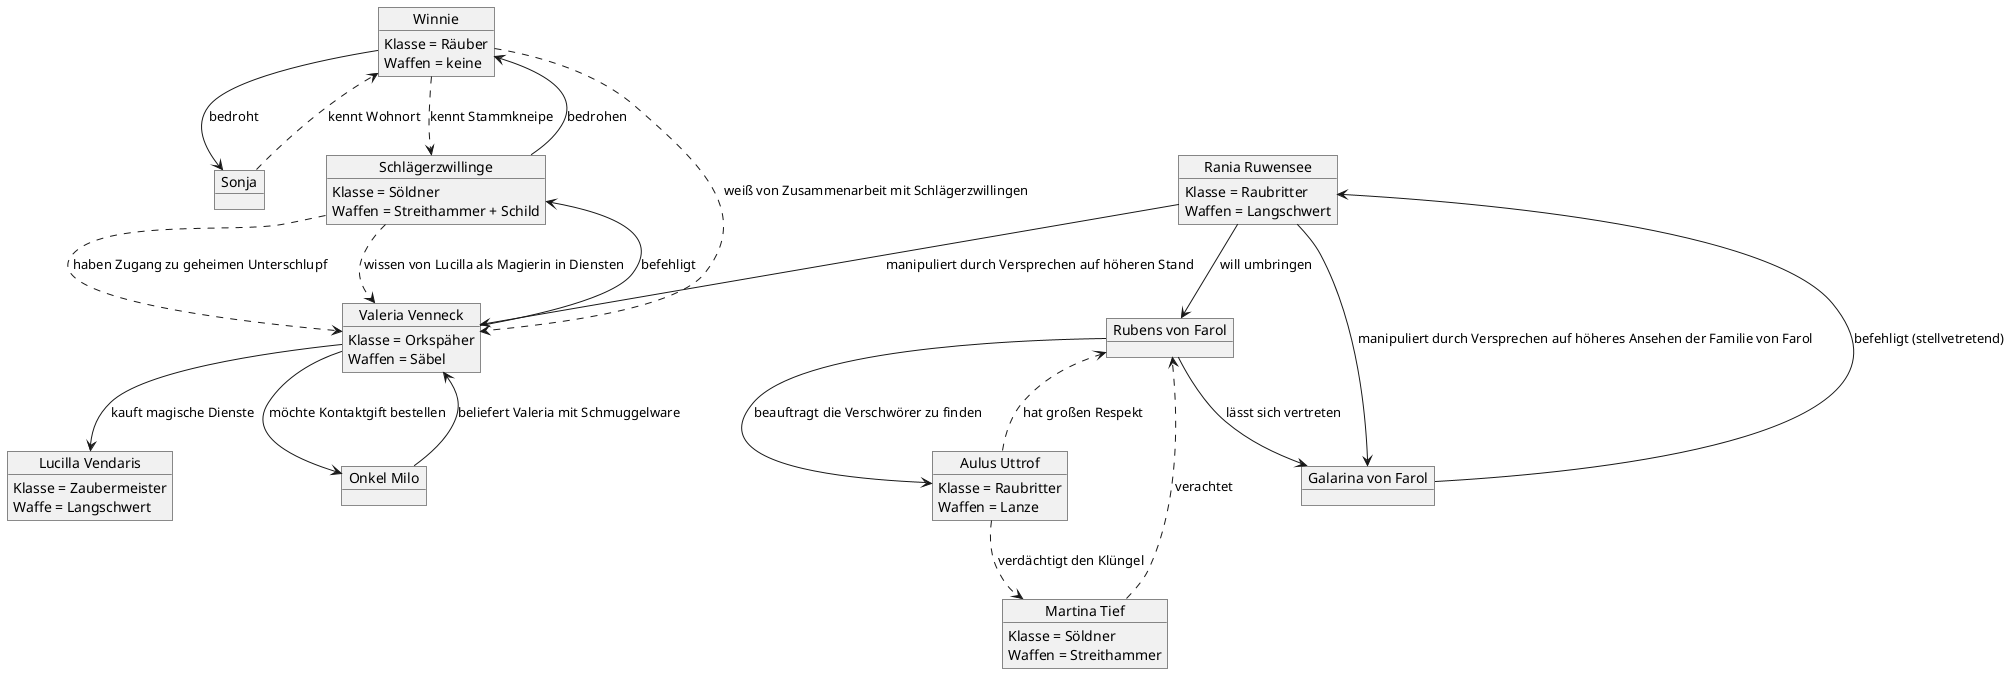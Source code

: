 @startuml
object Winnie {
    Klasse = Räuber
    Waffen = keine
}
object Sonja
object Schlägerzwillinge {
    Klasse = Söldner
    Waffen = Streithammer + Schild
}
object "Valeria Venneck" as Valeria {
    Klasse = Orkspäher
    Waffen = Säbel
}
object "Lucilla Vendaris" as Lucilla {
    Klasse = Zaubermeister
    Waffe = Langschwert
}
object "Rania Ruwensee" as Rania {
    Klasse = Raubritter
    Waffen = Langschwert
}
object "Rubens von Farol" as Rubens
object "Galarina von Farol" as Galarina
object "Onkel Milo" as Milo
object "Aulus Uttrof" as Aulus {
    Klasse = Raubritter
    Waffen = Lanze
}
object "Martina Tief" as Martina {
    Klasse = Söldner
    Waffen = Streithammer
}

Winnie --> Sonja : bedroht
Sonja ..> Winnie : kennt Wohnort
Schlägerzwillinge --> Winnie : bedrohen
Winnie ..> Schlägerzwillinge : kennt Stammkneipe
Winnie ..> Valeria : weiß von Zusammenarbeit mit Schlägerzwillingen
Valeria --> Schlägerzwillinge : befehligt
Schlägerzwillinge ..> Valeria : haben Zugang zu geheimen Unterschlupf
Schlägerzwillinge ..> Valeria : wissen von Lucilla als Magierin in Diensten
Valeria --> Lucilla : kauft magische Dienste
Rania --> Valeria : manipuliert durch Versprechen auf höheren Stand
Galarina --> Rania : befehligt (stellvetretend)
Rania --> Galarina : manipuliert durch Versprechen auf höheres Ansehen der Familie von Farol
Rubens --> Galarina : lässt sich vertreten
Rania --> Rubens : will umbringen
Milo --> Valeria : beliefert Valeria mit Schmuggelware
Valeria --> Milo : möchte Kontaktgift bestellen
Rubens --> Aulus : beauftragt die Verschwörer zu finden
Aulus ..> Rubens : hat großen Respekt
Aulus ..> Martina : verdächtigt den Klüngel
Martina ..> Rubens : verachtet
@enduml
